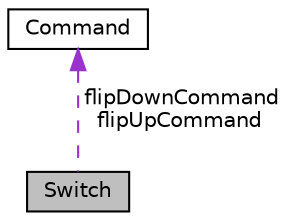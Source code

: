 digraph "Switch"
{
  edge [fontname="Helvetica",fontsize="10",labelfontname="Helvetica",labelfontsize="10"];
  node [fontname="Helvetica",fontsize="10",shape=record];
  Node1 [label="Switch",height=0.2,width=0.4,color="black", fillcolor="grey75", style="filled", fontcolor="black"];
  Node2 -> Node1 [dir="back",color="darkorchid3",fontsize="10",style="dashed",label=" flipDownCommand\nflipUpCommand" ];
  Node2 [label="Command",height=0.2,width=0.4,color="black", fillcolor="white", style="filled",URL="$classCommand.html"];
}
